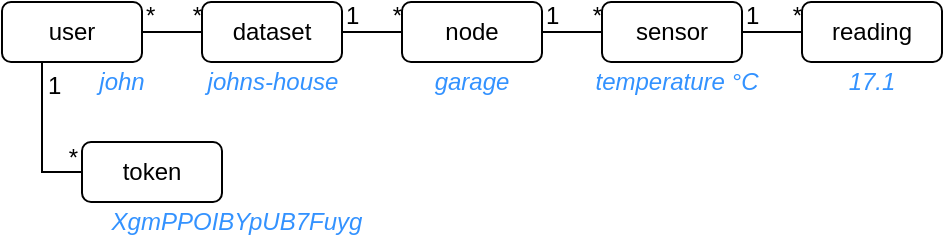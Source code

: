 <mxfile version="19.0.3" type="device"><diagram id="p5ELOLVqgPEa5C1tQEKy" name="Page-1"><mxGraphModel dx="1422" dy="985" grid="1" gridSize="10" guides="1" tooltips="1" connect="1" arrows="1" fold="1" page="1" pageScale="1" pageWidth="1169" pageHeight="827" math="0" shadow="0"><root><mxCell id="0"/><mxCell id="1" parent="0"/><mxCell id="jl9Y460UN0bbICnbFw90-1" value="user" style="rounded=1;whiteSpace=wrap;html=1;" parent="1" vertex="1"><mxGeometry x="220" y="200" width="70" height="30" as="geometry"/></mxCell><mxCell id="jl9Y460UN0bbICnbFw90-2" value="dataset" style="rounded=1;whiteSpace=wrap;html=1;" parent="1" vertex="1"><mxGeometry x="320" y="200" width="70" height="30" as="geometry"/></mxCell><mxCell id="jl9Y460UN0bbICnbFw90-3" value="node" style="rounded=1;whiteSpace=wrap;html=1;" parent="1" vertex="1"><mxGeometry x="420" y="200" width="70" height="30" as="geometry"/></mxCell><mxCell id="jl9Y460UN0bbICnbFw90-4" value="sensor" style="rounded=1;whiteSpace=wrap;html=1;" parent="1" vertex="1"><mxGeometry x="520" y="200" width="70" height="30" as="geometry"/></mxCell><mxCell id="jl9Y460UN0bbICnbFw90-5" value="reading" style="rounded=1;whiteSpace=wrap;html=1;" parent="1" vertex="1"><mxGeometry x="620" y="200" width="70" height="30" as="geometry"/></mxCell><mxCell id="jl9Y460UN0bbICnbFw90-7" value="token" style="rounded=1;whiteSpace=wrap;html=1;" parent="1" vertex="1"><mxGeometry x="260" y="270" width="70" height="30" as="geometry"/></mxCell><mxCell id="jl9Y460UN0bbICnbFw90-30" value="" style="endArrow=none;html=1;rounded=0;exitX=1;exitY=0.5;exitDx=0;exitDy=0;entryX=0;entryY=0.5;entryDx=0;entryDy=0;" parent="1" source="jl9Y460UN0bbICnbFw90-2" target="jl9Y460UN0bbICnbFw90-3" edge="1"><mxGeometry relative="1" as="geometry"><mxPoint x="280" y="225" as="sourcePoint"/><mxPoint x="330" y="225" as="targetPoint"/></mxGeometry></mxCell><mxCell id="jl9Y460UN0bbICnbFw90-31" value="1" style="resizable=0;html=1;align=left;verticalAlign=bottom;" parent="jl9Y460UN0bbICnbFw90-30" connectable="0" vertex="1"><mxGeometry x="-1" relative="1" as="geometry"/></mxCell><mxCell id="jl9Y460UN0bbICnbFw90-32" value="*" style="resizable=0;html=1;align=right;verticalAlign=bottom;" parent="jl9Y460UN0bbICnbFw90-30" connectable="0" vertex="1"><mxGeometry x="1" relative="1" as="geometry"/></mxCell><mxCell id="jl9Y460UN0bbICnbFw90-34" value="" style="endArrow=none;html=1;rounded=0;exitX=1;exitY=0.5;exitDx=0;exitDy=0;entryX=0;entryY=0.5;entryDx=0;entryDy=0;" parent="1" source="jl9Y460UN0bbICnbFw90-3" target="jl9Y460UN0bbICnbFw90-4" edge="1"><mxGeometry relative="1" as="geometry"><mxPoint x="490" y="240" as="sourcePoint"/><mxPoint x="520" y="240" as="targetPoint"/></mxGeometry></mxCell><mxCell id="jl9Y460UN0bbICnbFw90-35" value="1" style="resizable=0;html=1;align=left;verticalAlign=bottom;" parent="jl9Y460UN0bbICnbFw90-34" connectable="0" vertex="1"><mxGeometry x="-1" relative="1" as="geometry"/></mxCell><mxCell id="jl9Y460UN0bbICnbFw90-36" value="*" style="resizable=0;html=1;align=right;verticalAlign=bottom;" parent="jl9Y460UN0bbICnbFw90-34" connectable="0" vertex="1"><mxGeometry x="1" relative="1" as="geometry"/></mxCell><mxCell id="jl9Y460UN0bbICnbFw90-37" value="" style="endArrow=none;html=1;rounded=0;exitX=1;exitY=0.5;exitDx=0;exitDy=0;entryX=0;entryY=0.5;entryDx=0;entryDy=0;" parent="1" source="jl9Y460UN0bbICnbFw90-4" target="jl9Y460UN0bbICnbFw90-5" edge="1"><mxGeometry relative="1" as="geometry"><mxPoint x="600" y="250" as="sourcePoint"/><mxPoint x="630" y="250" as="targetPoint"/></mxGeometry></mxCell><mxCell id="jl9Y460UN0bbICnbFw90-38" value="1" style="resizable=0;html=1;align=left;verticalAlign=bottom;" parent="jl9Y460UN0bbICnbFw90-37" connectable="0" vertex="1"><mxGeometry x="-1" relative="1" as="geometry"/></mxCell><mxCell id="jl9Y460UN0bbICnbFw90-39" value="*" style="resizable=0;html=1;align=right;verticalAlign=bottom;" parent="jl9Y460UN0bbICnbFw90-37" connectable="0" vertex="1"><mxGeometry x="1" relative="1" as="geometry"/></mxCell><mxCell id="jl9Y460UN0bbICnbFw90-40" value="" style="endArrow=none;html=1;rounded=0;exitX=1;exitY=0.5;exitDx=0;exitDy=0;entryX=0;entryY=0.5;entryDx=0;entryDy=0;" parent="1" source="jl9Y460UN0bbICnbFw90-1" target="jl9Y460UN0bbICnbFw90-2" edge="1"><mxGeometry relative="1" as="geometry"><mxPoint x="290" y="260" as="sourcePoint"/><mxPoint x="320" y="260" as="targetPoint"/></mxGeometry></mxCell><mxCell id="jl9Y460UN0bbICnbFw90-41" value="*" style="resizable=0;html=1;align=left;verticalAlign=bottom;" parent="jl9Y460UN0bbICnbFw90-40" connectable="0" vertex="1"><mxGeometry x="-1" relative="1" as="geometry"/></mxCell><mxCell id="jl9Y460UN0bbICnbFw90-42" value="*" style="resizable=0;html=1;align=right;verticalAlign=bottom;" parent="jl9Y460UN0bbICnbFw90-40" connectable="0" vertex="1"><mxGeometry x="1" relative="1" as="geometry"/></mxCell><mxCell id="jl9Y460UN0bbICnbFw90-43" value="" style="endArrow=none;html=1;rounded=0;edgeStyle=elbowEdgeStyle;entryX=0;entryY=0.5;entryDx=0;entryDy=0;exitX=0.25;exitY=1;exitDx=0;exitDy=0;" parent="1" source="jl9Y460UN0bbICnbFw90-1" target="jl9Y460UN0bbICnbFw90-7" edge="1"><mxGeometry relative="1" as="geometry"><mxPoint x="180" y="240" as="sourcePoint"/><mxPoint x="210" y="375" as="targetPoint"/><Array as="points"><mxPoint x="240" y="260"/></Array></mxGeometry></mxCell><mxCell id="jl9Y460UN0bbICnbFw90-44" value="1" style="resizable=0;html=1;align=left;verticalAlign=bottom;" parent="jl9Y460UN0bbICnbFw90-43" connectable="0" vertex="1"><mxGeometry x="-1" relative="1" as="geometry"><mxPoint x="3" y="20" as="offset"/></mxGeometry></mxCell><mxCell id="jl9Y460UN0bbICnbFw90-45" value="*" style="resizable=0;html=1;align=right;verticalAlign=bottom;" parent="jl9Y460UN0bbICnbFw90-43" connectable="0" vertex="1"><mxGeometry x="1" relative="1" as="geometry"><mxPoint x="-2" y="1" as="offset"/></mxGeometry></mxCell><mxCell id="lsU46PiRbnM_Y4lXjVi2-2" value="johns-house" style="text;html=1;strokeColor=none;fillColor=none;align=center;verticalAlign=middle;whiteSpace=wrap;rounded=0;fontColor=#3392FF;fontStyle=2" parent="1" vertex="1"><mxGeometry x="317.5" y="230" width="75" height="20" as="geometry"/></mxCell><mxCell id="lsU46PiRbnM_Y4lXjVi2-3" value="john" style="text;html=1;strokeColor=none;fillColor=none;align=center;verticalAlign=middle;whiteSpace=wrap;rounded=0;fontColor=#3392FF;fontStyle=2" parent="1" vertex="1"><mxGeometry x="250" y="230" width="60" height="20" as="geometry"/></mxCell><mxCell id="lsU46PiRbnM_Y4lXjVi2-4" value="garage" style="text;html=1;strokeColor=none;fillColor=none;align=center;verticalAlign=middle;whiteSpace=wrap;rounded=0;fontColor=#3392FF;fontStyle=2" parent="1" vertex="1"><mxGeometry x="425" y="230" width="60" height="20" as="geometry"/></mxCell><mxCell id="lsU46PiRbnM_Y4lXjVi2-5" value="temperature °C" style="text;html=1;strokeColor=none;fillColor=none;align=center;verticalAlign=middle;whiteSpace=wrap;rounded=0;fontColor=#3392FF;fontStyle=2" parent="1" vertex="1"><mxGeometry x="510.5" y="230" width="92.5" height="20" as="geometry"/></mxCell><mxCell id="lsU46PiRbnM_Y4lXjVi2-6" value="17.1" style="text;html=1;strokeColor=none;fillColor=none;align=center;verticalAlign=middle;whiteSpace=wrap;rounded=0;fontColor=#3392FF;fontStyle=2" parent="1" vertex="1"><mxGeometry x="625" y="230" width="60" height="20" as="geometry"/></mxCell><mxCell id="lsU46PiRbnM_Y4lXjVi2-7" value="XgmPPOIBYpUB7Fuyg" style="text;html=1;strokeColor=none;fillColor=none;align=center;verticalAlign=middle;whiteSpace=wrap;rounded=0;fontColor=#3392FF;fontStyle=2" parent="1" vertex="1"><mxGeometry x="270" y="300" width="135" height="20" as="geometry"/></mxCell></root></mxGraphModel></diagram></mxfile>